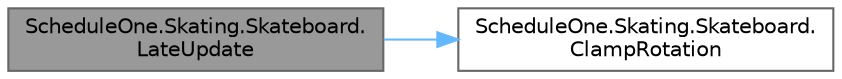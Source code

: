 digraph "ScheduleOne.Skating.Skateboard.LateUpdate"
{
 // LATEX_PDF_SIZE
  bgcolor="transparent";
  edge [fontname=Helvetica,fontsize=10,labelfontname=Helvetica,labelfontsize=10];
  node [fontname=Helvetica,fontsize=10,shape=box,height=0.2,width=0.4];
  rankdir="LR";
  Node1 [id="Node000001",label="ScheduleOne.Skating.Skateboard.\lLateUpdate",height=0.2,width=0.4,color="gray40", fillcolor="grey60", style="filled", fontcolor="black",tooltip=" "];
  Node1 -> Node2 [id="edge1_Node000001_Node000002",color="steelblue1",style="solid",tooltip=" "];
  Node2 [id="Node000002",label="ScheduleOne.Skating.Skateboard.\lClampRotation",height=0.2,width=0.4,color="grey40", fillcolor="white", style="filled",URL="$class_schedule_one_1_1_skating_1_1_skateboard.html#a7a80b120e9f4df5113d7443f4de297e2",tooltip=" "];
}
